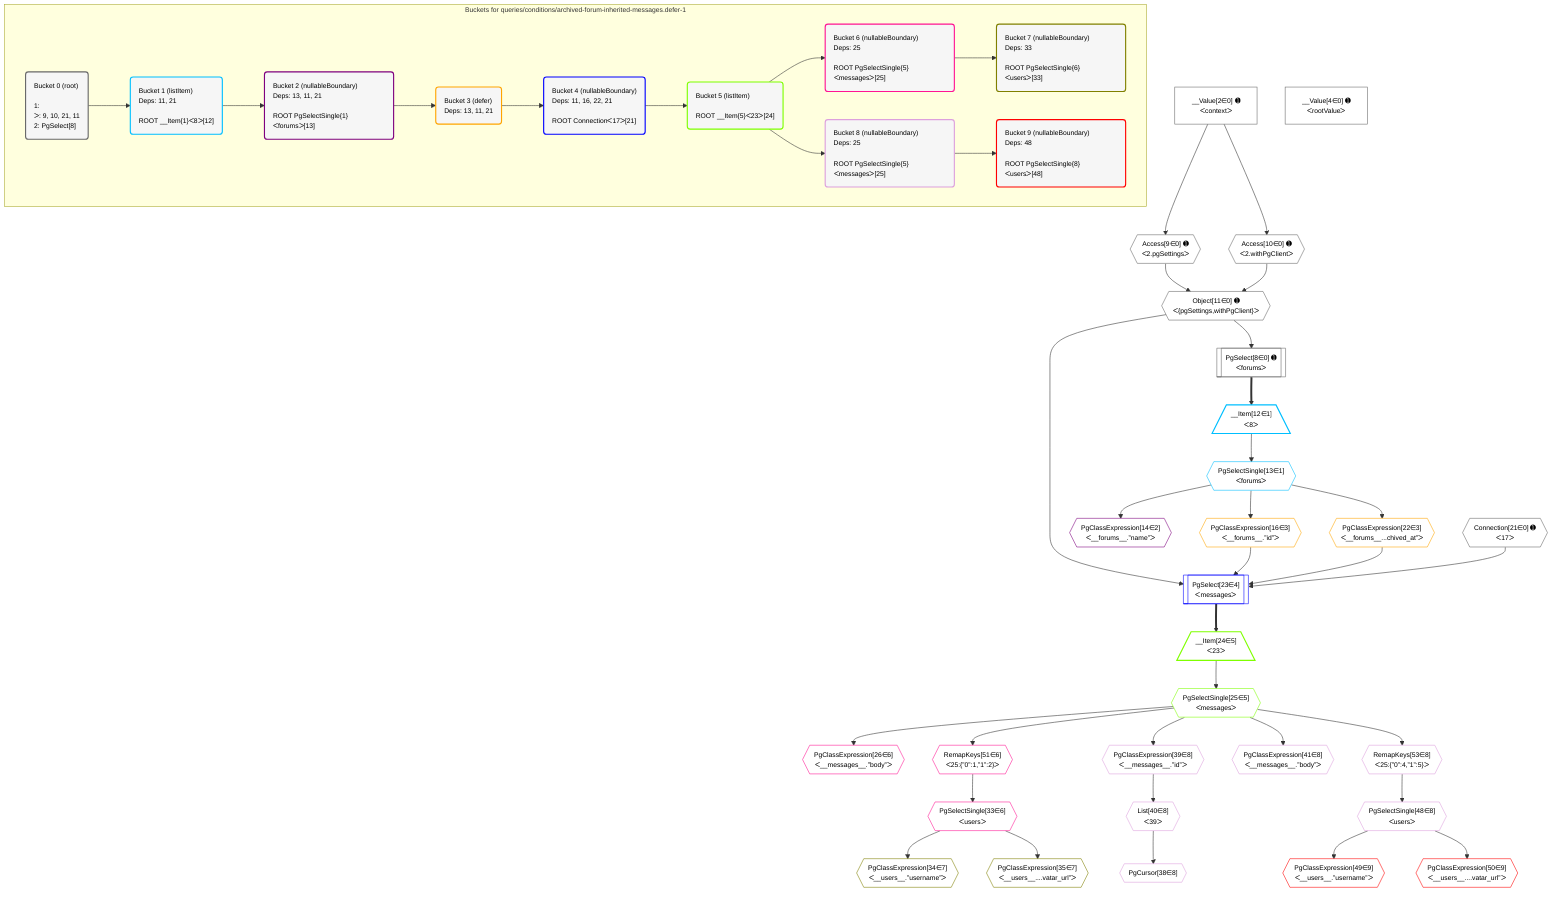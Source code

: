 %%{init: {'themeVariables': { 'fontSize': '12px'}}}%%
graph TD
    classDef path fill:#eee,stroke:#000,color:#000
    classDef plan fill:#fff,stroke-width:1px,color:#000
    classDef itemplan fill:#fff,stroke-width:2px,color:#000
    classDef unbatchedplan fill:#dff,stroke-width:1px,color:#000
    classDef sideeffectplan fill:#fcc,stroke-width:2px,color:#000
    classDef bucket fill:#f6f6f6,color:#000,stroke-width:2px,text-align:left


    %% plan dependencies
    Object11{{"Object[11∈0] ➊<br />ᐸ{pgSettings,withPgClient}ᐳ"}}:::plan
    Access9{{"Access[9∈0] ➊<br />ᐸ2.pgSettingsᐳ"}}:::plan
    Access10{{"Access[10∈0] ➊<br />ᐸ2.withPgClientᐳ"}}:::plan
    Access9 & Access10 --> Object11
    PgSelect8[["PgSelect[8∈0] ➊<br />ᐸforumsᐳ"]]:::plan
    Object11 --> PgSelect8
    __Value2["__Value[2∈0] ➊<br />ᐸcontextᐳ"]:::plan
    __Value2 --> Access9
    __Value2 --> Access10
    __Value4["__Value[4∈0] ➊<br />ᐸrootValueᐳ"]:::plan
    Connection21{{"Connection[21∈0] ➊<br />ᐸ17ᐳ"}}:::plan
    __Item12[/"__Item[12∈1]<br />ᐸ8ᐳ"\]:::itemplan
    PgSelect8 ==> __Item12
    PgSelectSingle13{{"PgSelectSingle[13∈1]<br />ᐸforumsᐳ"}}:::plan
    __Item12 --> PgSelectSingle13
    PgClassExpression14{{"PgClassExpression[14∈2]<br />ᐸ__forums__.”name”ᐳ"}}:::plan
    PgSelectSingle13 --> PgClassExpression14
    PgClassExpression16{{"PgClassExpression[16∈3]<br />ᐸ__forums__.”id”ᐳ"}}:::plan
    PgSelectSingle13 --> PgClassExpression16
    PgClassExpression22{{"PgClassExpression[22∈3]<br />ᐸ__forums__...chived_at”ᐳ"}}:::plan
    PgSelectSingle13 --> PgClassExpression22
    PgSelect23[["PgSelect[23∈4]<br />ᐸmessagesᐳ"]]:::plan
    Object11 & PgClassExpression16 & PgClassExpression22 & Connection21 --> PgSelect23
    __Item24[/"__Item[24∈5]<br />ᐸ23ᐳ"\]:::itemplan
    PgSelect23 ==> __Item24
    PgSelectSingle25{{"PgSelectSingle[25∈5]<br />ᐸmessagesᐳ"}}:::plan
    __Item24 --> PgSelectSingle25
    PgClassExpression26{{"PgClassExpression[26∈6]<br />ᐸ__messages__.”body”ᐳ"}}:::plan
    PgSelectSingle25 --> PgClassExpression26
    PgSelectSingle33{{"PgSelectSingle[33∈6]<br />ᐸusersᐳ"}}:::plan
    RemapKeys51{{"RemapKeys[51∈6]<br />ᐸ25:{”0”:1,”1”:2}ᐳ"}}:::plan
    RemapKeys51 --> PgSelectSingle33
    PgSelectSingle25 --> RemapKeys51
    PgClassExpression34{{"PgClassExpression[34∈7]<br />ᐸ__users__.”username”ᐳ"}}:::plan
    PgSelectSingle33 --> PgClassExpression34
    PgClassExpression35{{"PgClassExpression[35∈7]<br />ᐸ__users__....vatar_url”ᐳ"}}:::plan
    PgSelectSingle33 --> PgClassExpression35
    PgCursor38{{"PgCursor[38∈8]"}}:::plan
    List40{{"List[40∈8]<br />ᐸ39ᐳ"}}:::plan
    List40 --> PgCursor38
    PgClassExpression39{{"PgClassExpression[39∈8]<br />ᐸ__messages__.”id”ᐳ"}}:::plan
    PgSelectSingle25 --> PgClassExpression39
    PgClassExpression39 --> List40
    PgClassExpression41{{"PgClassExpression[41∈8]<br />ᐸ__messages__.”body”ᐳ"}}:::plan
    PgSelectSingle25 --> PgClassExpression41
    PgSelectSingle48{{"PgSelectSingle[48∈8]<br />ᐸusersᐳ"}}:::plan
    RemapKeys53{{"RemapKeys[53∈8]<br />ᐸ25:{”0”:4,”1”:5}ᐳ"}}:::plan
    RemapKeys53 --> PgSelectSingle48
    PgSelectSingle25 --> RemapKeys53
    PgClassExpression49{{"PgClassExpression[49∈9]<br />ᐸ__users__.”username”ᐳ"}}:::plan
    PgSelectSingle48 --> PgClassExpression49
    PgClassExpression50{{"PgClassExpression[50∈9]<br />ᐸ__users__....vatar_url”ᐳ"}}:::plan
    PgSelectSingle48 --> PgClassExpression50

    %% define steps

    subgraph "Buckets for queries/conditions/archived-forum-inherited-messages.defer-1"
    Bucket0("Bucket 0 (root)<br /><br />1: <br />ᐳ: 9, 10, 21, 11<br />2: PgSelect[8]"):::bucket
    classDef bucket0 stroke:#696969
    class Bucket0,__Value2,__Value4,PgSelect8,Access9,Access10,Object11,Connection21 bucket0
    Bucket1("Bucket 1 (listItem)<br />Deps: 11, 21<br /><br />ROOT __Item{1}ᐸ8ᐳ[12]"):::bucket
    classDef bucket1 stroke:#00bfff
    class Bucket1,__Item12,PgSelectSingle13 bucket1
    Bucket2("Bucket 2 (nullableBoundary)<br />Deps: 13, 11, 21<br /><br />ROOT PgSelectSingle{1}ᐸforumsᐳ[13]"):::bucket
    classDef bucket2 stroke:#7f007f
    class Bucket2,PgClassExpression14 bucket2
    Bucket3("Bucket 3 (defer)<br />Deps: 13, 11, 21"):::bucket
    classDef bucket3 stroke:#ffa500
    class Bucket3,PgClassExpression16,PgClassExpression22 bucket3
    Bucket4("Bucket 4 (nullableBoundary)<br />Deps: 11, 16, 22, 21<br /><br />ROOT Connectionᐸ17ᐳ[21]"):::bucket
    classDef bucket4 stroke:#0000ff
    class Bucket4,PgSelect23 bucket4
    Bucket5("Bucket 5 (listItem)<br /><br />ROOT __Item{5}ᐸ23ᐳ[24]"):::bucket
    classDef bucket5 stroke:#7fff00
    class Bucket5,__Item24,PgSelectSingle25 bucket5
    Bucket6("Bucket 6 (nullableBoundary)<br />Deps: 25<br /><br />ROOT PgSelectSingle{5}ᐸmessagesᐳ[25]"):::bucket
    classDef bucket6 stroke:#ff1493
    class Bucket6,PgClassExpression26,PgSelectSingle33,RemapKeys51 bucket6
    Bucket7("Bucket 7 (nullableBoundary)<br />Deps: 33<br /><br />ROOT PgSelectSingle{6}ᐸusersᐳ[33]"):::bucket
    classDef bucket7 stroke:#808000
    class Bucket7,PgClassExpression34,PgClassExpression35 bucket7
    Bucket8("Bucket 8 (nullableBoundary)<br />Deps: 25<br /><br />ROOT PgSelectSingle{5}ᐸmessagesᐳ[25]"):::bucket
    classDef bucket8 stroke:#dda0dd
    class Bucket8,PgCursor38,PgClassExpression39,List40,PgClassExpression41,PgSelectSingle48,RemapKeys53 bucket8
    Bucket9("Bucket 9 (nullableBoundary)<br />Deps: 48<br /><br />ROOT PgSelectSingle{8}ᐸusersᐳ[48]"):::bucket
    classDef bucket9 stroke:#ff0000
    class Bucket9,PgClassExpression49,PgClassExpression50 bucket9
    Bucket0 --> Bucket1
    Bucket1 --> Bucket2
    Bucket2 --> Bucket3
    Bucket3 --> Bucket4
    Bucket4 --> Bucket5
    Bucket5 --> Bucket6 & Bucket8
    Bucket6 --> Bucket7
    Bucket8 --> Bucket9
    end